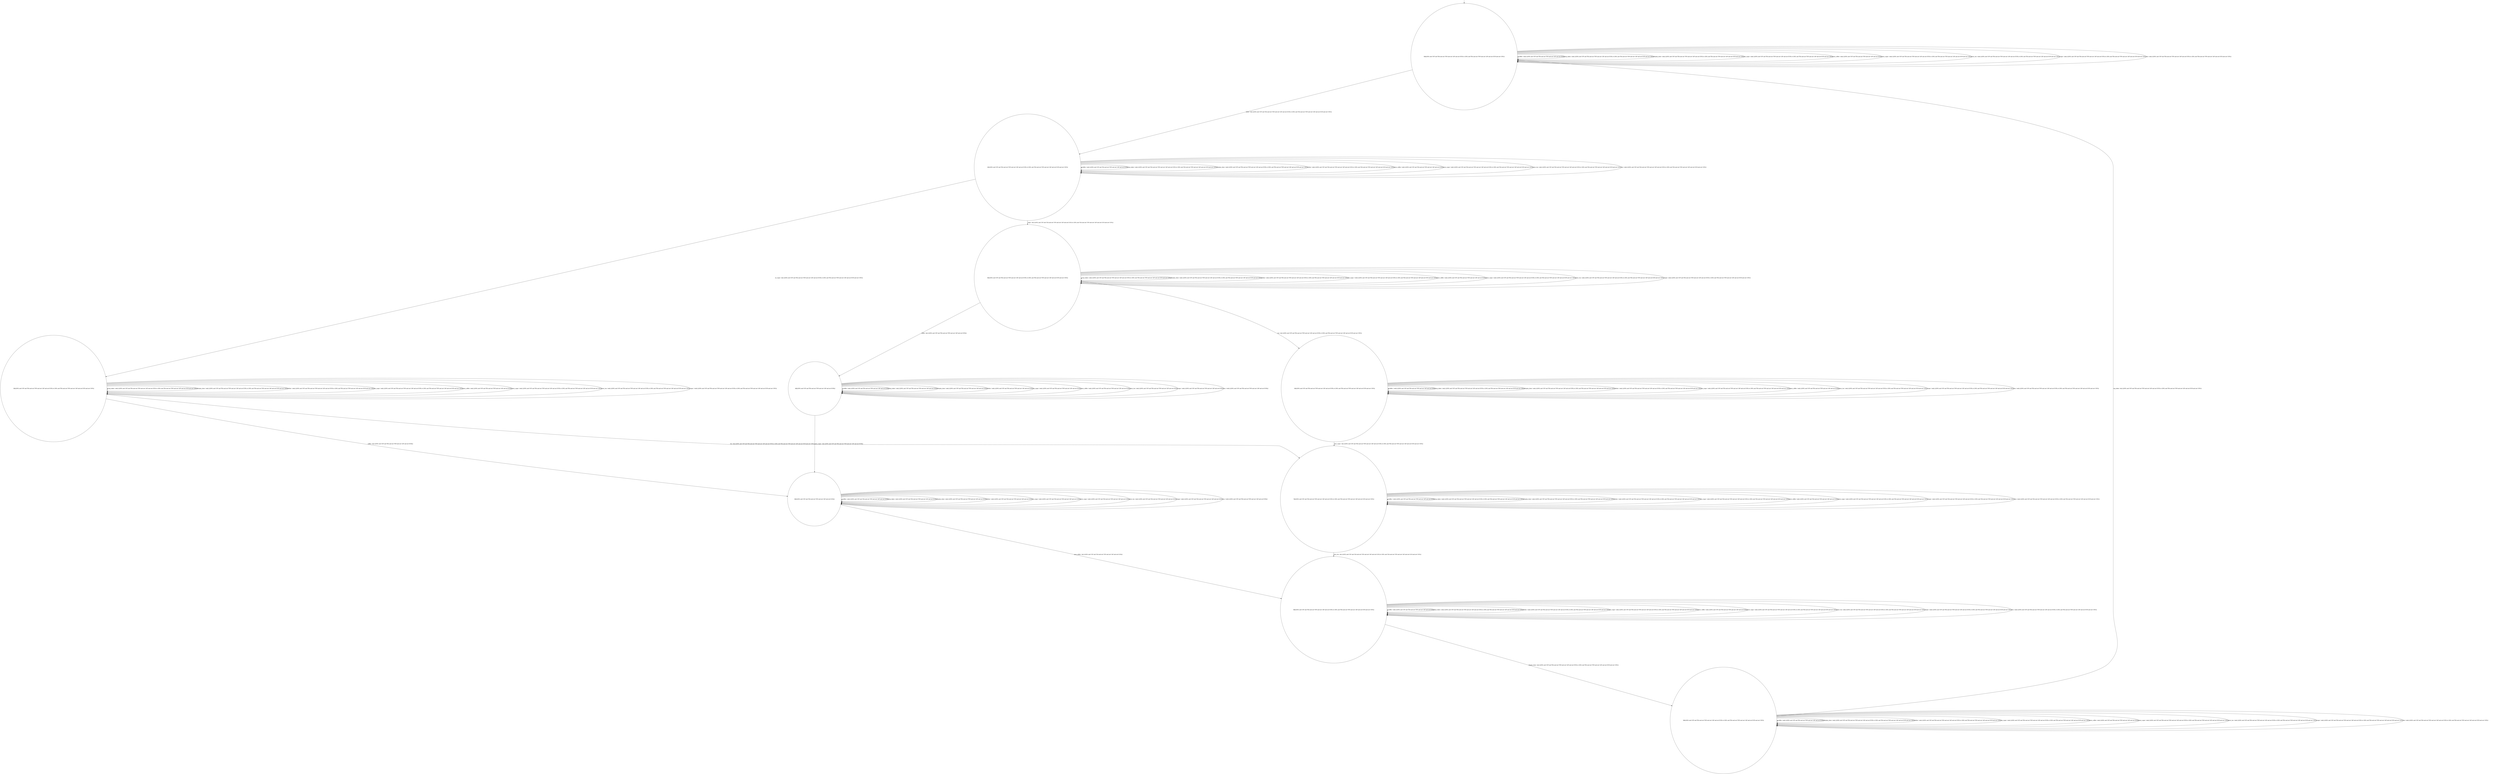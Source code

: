 digraph g {
	edge [lblstyle="above, sloped"];
	s0 [shape="circle" label="0@[((DOL and COF and TEA and not TON and not CAP and not EUR) or (DOL and TEA and not TON and not CAP and not EUR and not COF))]"];
	s1 [shape="circle" label="1@[((DOL and COF and TEA and not TON and not CAP and not EUR) or (DOL and TEA and not TON and not CAP and not EUR and not COF))]"];
	s2 [shape="circle" label="2@[((DOL and COF and TEA and not TON and not CAP and not EUR) or (DOL and TEA and not TON and not CAP and not EUR and not COF))]"];
	s3 [shape="circle" label="3@[((DOL and COF and TEA and not TON and not CAP and not EUR) or (DOL and TEA and not TON and not CAP and not EUR and not COF))]"];
	s4 [shape="circle" label="4@[((DOL and COF and TEA and not TON and not CAP and not EUR))]"];
	s5 [shape="circle" label="5@[((DOL and COF and TEA and not TON and not CAP and not EUR) or (DOL and TEA and not TON and not CAP and not EUR and not COF))]"];
	s6 [shape="circle" label="6@[((DOL and COF and TEA and not TON and not CAP and not EUR))]"];
	s7 [shape="circle" label="7@[((DOL and COF and TEA and not TON and not CAP and not EUR) or (DOL and TEA and not TON and not CAP and not EUR and not COF))]"];
	s8 [shape="circle" label="8@[((DOL and COF and TEA and not TON and not CAP and not EUR) or (DOL and TEA and not TON and not CAP and not EUR and not COF))]"];
	s9 [shape="circle" label="9@[((DOL and COF and TEA and not TON and not CAP and not EUR) or (DOL and TEA and not TON and not CAP and not EUR and not COF))]"];
	s0 -> s0 [label="coffee / nok() [((DOL and COF and TEA and not TON and not CAP and not EUR))]"];
	s0 -> s0 [label="cup_taken / nok() [((DOL and COF and TEA and not TON and not CAP and not EUR) or (DOL and TEA and not TON and not CAP and not EUR and not COF))]"];
	s0 -> s0 [label="display_done / nok() [((DOL and COF and TEA and not TON and not CAP and not EUR) or (DOL and TEA and not TON and not CAP and not EUR and not COF))]"];
	s0 -> s1 [label="dollar / ok() [((DOL and COF and TEA and not TON and not CAP and not EUR) or (DOL and TEA and not TON and not CAP and not EUR and not COF))]"];
	s0 -> s0 [label="no_sugar / nok() [((DOL and COF and TEA and not TON and not CAP and not EUR) or (DOL and TEA and not TON and not CAP and not EUR and not COF))]"];
	s0 -> s0 [label="pour_coffee / nok() [((DOL and COF and TEA and not TON and not CAP and not EUR))]"];
	s0 -> s0 [label="pour_sugar / nok() [((DOL and COF and TEA and not TON and not CAP and not EUR) or (DOL and TEA and not TON and not CAP and not EUR and not COF))]"];
	s0 -> s0 [label="pour_tea / nok() [((DOL and COF and TEA and not TON and not CAP and not EUR) or (DOL and TEA and not TON and not CAP and not EUR and not COF))]"];
	s0 -> s0 [label="sugar / nok() [((DOL and COF and TEA and not TON and not CAP and not EUR) or (DOL and TEA and not TON and not CAP and not EUR and not COF))]"];
	s0 -> s0 [label="tea / nok() [((DOL and COF and TEA and not TON and not CAP and not EUR) or (DOL and TEA and not TON and not CAP and not EUR and not COF))]"];
	s1 -> s1 [label="coffee / nok() [((DOL and COF and TEA and not TON and not CAP and not EUR))]"];
	s1 -> s1 [label="cup_taken / nok() [((DOL and COF and TEA and not TON and not CAP and not EUR) or (DOL and TEA and not TON and not CAP and not EUR and not COF))]"];
	s1 -> s1 [label="display_done / nok() [((DOL and COF and TEA and not TON and not CAP and not EUR) or (DOL and TEA and not TON and not CAP and not EUR and not COF))]"];
	s1 -> s1 [label="dollar / nok() [((DOL and COF and TEA and not TON and not CAP and not EUR) or (DOL and TEA and not TON and not CAP and not EUR and not COF))]"];
	s1 -> s2 [label="no_sugar / ok() [((DOL and COF and TEA and not TON and not CAP and not EUR) or (DOL and TEA and not TON and not CAP and not EUR and not COF))]"];
	s1 -> s1 [label="pour_coffee / nok() [((DOL and COF and TEA and not TON and not CAP and not EUR))]"];
	s1 -> s1 [label="pour_sugar / nok() [((DOL and COF and TEA and not TON and not CAP and not EUR) or (DOL and TEA and not TON and not CAP and not EUR and not COF))]"];
	s1 -> s1 [label="pour_tea / nok() [((DOL and COF and TEA and not TON and not CAP and not EUR) or (DOL and TEA and not TON and not CAP and not EUR and not COF))]"];
	s1 -> s3 [label="sugar / ok() [((DOL and COF and TEA and not TON and not CAP and not EUR) or (DOL and TEA and not TON and not CAP and not EUR and not COF))]"];
	s1 -> s1 [label="tea / nok() [((DOL and COF and TEA and not TON and not CAP and not EUR) or (DOL and TEA and not TON and not CAP and not EUR and not COF))]"];
	s2 -> s6 [label="coffee / ok() [((DOL and COF and TEA and not TON and not CAP and not EUR))]"];
	s2 -> s2 [label="cup_taken / nok() [((DOL and COF and TEA and not TON and not CAP and not EUR) or (DOL and TEA and not TON and not CAP and not EUR and not COF))]"];
	s2 -> s2 [label="display_done / nok() [((DOL and COF and TEA and not TON and not CAP and not EUR) or (DOL and TEA and not TON and not CAP and not EUR and not COF))]"];
	s2 -> s2 [label="dollar / nok() [((DOL and COF and TEA and not TON and not CAP and not EUR) or (DOL and TEA and not TON and not CAP and not EUR and not COF))]"];
	s2 -> s2 [label="no_sugar / nok() [((DOL and COF and TEA and not TON and not CAP and not EUR) or (DOL and TEA and not TON and not CAP and not EUR and not COF))]"];
	s2 -> s2 [label="pour_coffee / nok() [((DOL and COF and TEA and not TON and not CAP and not EUR))]"];
	s2 -> s2 [label="pour_sugar / nok() [((DOL and COF and TEA and not TON and not CAP and not EUR) or (DOL and TEA and not TON and not CAP and not EUR and not COF))]"];
	s2 -> s2 [label="pour_tea / nok() [((DOL and COF and TEA and not TON and not CAP and not EUR) or (DOL and TEA and not TON and not CAP and not EUR and not COF))]"];
	s2 -> s2 [label="sugar / void() [((DOL and COF and TEA and not TON and not CAP and not EUR) or (DOL and TEA and not TON and not CAP and not EUR and not COF))]"];
	s2 -> s7 [label="tea / ok() [((DOL and COF and TEA and not TON and not CAP and not EUR) or (DOL and TEA and not TON and not CAP and not EUR and not COF))]"];
	s3 -> s4 [label="coffee / ok() [((DOL and COF and TEA and not TON and not CAP and not EUR))]"];
	s3 -> s3 [label="cup_taken / nok() [((DOL and COF and TEA and not TON and not CAP and not EUR) or (DOL and TEA and not TON and not CAP and not EUR and not COF))]"];
	s3 -> s3 [label="display_done / nok() [((DOL and COF and TEA and not TON and not CAP and not EUR) or (DOL and TEA and not TON and not CAP and not EUR and not COF))]"];
	s3 -> s3 [label="dollar / nok() [((DOL and COF and TEA and not TON and not CAP and not EUR) or (DOL and TEA and not TON and not CAP and not EUR and not COF))]"];
	s3 -> s3 [label="no_sugar / void() [((DOL and COF and TEA and not TON and not CAP and not EUR) or (DOL and TEA and not TON and not CAP and not EUR and not COF))]"];
	s3 -> s3 [label="pour_coffee / nok() [((DOL and COF and TEA and not TON and not CAP and not EUR))]"];
	s3 -> s3 [label="pour_sugar / nok() [((DOL and COF and TEA and not TON and not CAP and not EUR) or (DOL and TEA and not TON and not CAP and not EUR and not COF))]"];
	s3 -> s3 [label="pour_tea / nok() [((DOL and COF and TEA and not TON and not CAP and not EUR) or (DOL and TEA and not TON and not CAP and not EUR and not COF))]"];
	s3 -> s3 [label="sugar / nok() [((DOL and COF and TEA and not TON and not CAP and not EUR) or (DOL and TEA and not TON and not CAP and not EUR and not COF))]"];
	s3 -> s5 [label="tea / ok() [((DOL and COF and TEA and not TON and not CAP and not EUR) or (DOL and TEA and not TON and not CAP and not EUR and not COF))]"];
	s4 -> s4 [label="coffee / nok() [((DOL and COF and TEA and not TON and not CAP and not EUR))]"];
	s4 -> s4 [label="cup_taken / nok() [((DOL and COF and TEA and not TON and not CAP and not EUR))]"];
	s4 -> s4 [label="display_done / nok() [((DOL and COF and TEA and not TON and not CAP and not EUR))]"];
	s4 -> s4 [label="dollar / nok() [((DOL and COF and TEA and not TON and not CAP and not EUR))]"];
	s4 -> s4 [label="no_sugar / nok() [((DOL and COF and TEA and not TON and not CAP and not EUR))]"];
	s4 -> s4 [label="pour_coffee / nok() [((DOL and COF and TEA and not TON and not CAP and not EUR))]"];
	s4 -> s6 [label="pour_sugar / ok() [((DOL and COF and TEA and not TON and not CAP and not EUR))]"];
	s4 -> s4 [label="pour_tea / nok() [((DOL and COF and TEA and not TON and not CAP and not EUR))]"];
	s4 -> s4 [label="sugar / nok() [((DOL and COF and TEA and not TON and not CAP and not EUR))]"];
	s4 -> s4 [label="tea / void() [((DOL and COF and TEA and not TON and not CAP and not EUR))]"];
	s5 -> s5 [label="coffee / void() [((DOL and COF and TEA and not TON and not CAP and not EUR))]"];
	s5 -> s5 [label="cup_taken / nok() [((DOL and COF and TEA and not TON and not CAP and not EUR) or (DOL and TEA and not TON and not CAP and not EUR and not COF))]"];
	s5 -> s5 [label="display_done / nok() [((DOL and COF and TEA and not TON and not CAP and not EUR) or (DOL and TEA and not TON and not CAP and not EUR and not COF))]"];
	s5 -> s5 [label="dollar / nok() [((DOL and COF and TEA and not TON and not CAP and not EUR) or (DOL and TEA and not TON and not CAP and not EUR and not COF))]"];
	s5 -> s5 [label="no_sugar / nok() [((DOL and COF and TEA and not TON and not CAP and not EUR) or (DOL and TEA and not TON and not CAP and not EUR and not COF))]"];
	s5 -> s5 [label="pour_coffee / nok() [((DOL and COF and TEA and not TON and not CAP and not EUR))]"];
	s5 -> s7 [label="pour_sugar / ok() [((DOL and COF and TEA and not TON and not CAP and not EUR) or (DOL and TEA and not TON and not CAP and not EUR and not COF))]"];
	s5 -> s5 [label="pour_tea / nok() [((DOL and COF and TEA and not TON and not CAP and not EUR) or (DOL and TEA and not TON and not CAP and not EUR and not COF))]"];
	s5 -> s5 [label="sugar / nok() [((DOL and COF and TEA and not TON and not CAP and not EUR) or (DOL and TEA and not TON and not CAP and not EUR and not COF))]"];
	s5 -> s5 [label="tea / nok() [((DOL and COF and TEA and not TON and not CAP and not EUR) or (DOL and TEA and not TON and not CAP and not EUR and not COF))]"];
	s6 -> s6 [label="coffee / nok() [((DOL and COF and TEA and not TON and not CAP and not EUR))]"];
	s6 -> s6 [label="cup_taken / nok() [((DOL and COF and TEA and not TON and not CAP and not EUR))]"];
	s6 -> s6 [label="display_done / nok() [((DOL and COF and TEA and not TON and not CAP and not EUR))]"];
	s6 -> s6 [label="dollar / nok() [((DOL and COF and TEA and not TON and not CAP and not EUR))]"];
	s6 -> s6 [label="no_sugar / nok() [((DOL and COF and TEA and not TON and not CAP and not EUR))]"];
	s6 -> s8 [label="pour_coffee / ok() [((DOL and COF and TEA and not TON and not CAP and not EUR))]"];
	s6 -> s6 [label="pour_sugar / nok() [((DOL and COF and TEA and not TON and not CAP and not EUR))]"];
	s6 -> s6 [label="pour_tea / nok() [((DOL and COF and TEA and not TON and not CAP and not EUR))]"];
	s6 -> s6 [label="sugar / nok() [((DOL and COF and TEA and not TON and not CAP and not EUR))]"];
	s6 -> s6 [label="tea / void() [((DOL and COF and TEA and not TON and not CAP and not EUR))]"];
	s7 -> s7 [label="coffee / void() [((DOL and COF and TEA and not TON and not CAP and not EUR))]"];
	s7 -> s7 [label="cup_taken / nok() [((DOL and COF and TEA and not TON and not CAP and not EUR) or (DOL and TEA and not TON and not CAP and not EUR and not COF))]"];
	s7 -> s7 [label="display_done / nok() [((DOL and COF and TEA and not TON and not CAP and not EUR) or (DOL and TEA and not TON and not CAP and not EUR and not COF))]"];
	s7 -> s7 [label="dollar / nok() [((DOL and COF and TEA and not TON and not CAP and not EUR) or (DOL and TEA and not TON and not CAP and not EUR and not COF))]"];
	s7 -> s7 [label="no_sugar / nok() [((DOL and COF and TEA and not TON and not CAP and not EUR) or (DOL and TEA and not TON and not CAP and not EUR and not COF))]"];
	s7 -> s7 [label="pour_coffee / nok() [((DOL and COF and TEA and not TON and not CAP and not EUR))]"];
	s7 -> s7 [label="pour_sugar / nok() [((DOL and COF and TEA and not TON and not CAP and not EUR) or (DOL and TEA and not TON and not CAP and not EUR and not COF))]"];
	s7 -> s8 [label="pour_tea / ok() [((DOL and COF and TEA and not TON and not CAP and not EUR) or (DOL and TEA and not TON and not CAP and not EUR and not COF))]"];
	s7 -> s7 [label="sugar / nok() [((DOL and COF and TEA and not TON and not CAP and not EUR) or (DOL and TEA and not TON and not CAP and not EUR and not COF))]"];
	s7 -> s7 [label="tea / nok() [((DOL and COF and TEA and not TON and not CAP and not EUR) or (DOL and TEA and not TON and not CAP and not EUR and not COF))]"];
	s8 -> s8 [label="coffee / nok() [((DOL and COF and TEA and not TON and not CAP and not EUR))]"];
	s8 -> s8 [label="cup_taken / nok() [((DOL and COF and TEA and not TON and not CAP and not EUR) or (DOL and TEA and not TON and not CAP and not EUR and not COF))]"];
	s8 -> s9 [label="display_done / ok() [((DOL and COF and TEA and not TON and not CAP and not EUR) or (DOL and TEA and not TON and not CAP and not EUR and not COF))]"];
	s8 -> s8 [label="dollar / nok() [((DOL and COF and TEA and not TON and not CAP and not EUR) or (DOL and TEA and not TON and not CAP and not EUR and not COF))]"];
	s8 -> s8 [label="no_sugar / nok() [((DOL and COF and TEA and not TON and not CAP and not EUR) or (DOL and TEA and not TON and not CAP and not EUR and not COF))]"];
	s8 -> s8 [label="pour_coffee / nok() [((DOL and COF and TEA and not TON and not CAP and not EUR))]"];
	s8 -> s8 [label="pour_sugar / nok() [((DOL and COF and TEA and not TON and not CAP and not EUR) or (DOL and TEA and not TON and not CAP and not EUR and not COF))]"];
	s8 -> s8 [label="pour_tea / nok() [((DOL and COF and TEA and not TON and not CAP and not EUR) or (DOL and TEA and not TON and not CAP and not EUR and not COF))]"];
	s8 -> s8 [label="sugar / nok() [((DOL and COF and TEA and not TON and not CAP and not EUR) or (DOL and TEA and not TON and not CAP and not EUR and not COF))]"];
	s8 -> s8 [label="tea / nok() [((DOL and COF and TEA and not TON and not CAP and not EUR) or (DOL and TEA and not TON and not CAP and not EUR and not COF))]"];
	s9 -> s9 [label="coffee / nok() [((DOL and COF and TEA and not TON and not CAP and not EUR))]"];
	s9 -> s0 [label="cup_taken / ok() [((DOL and COF and TEA and not TON and not CAP and not EUR) or (DOL and TEA and not TON and not CAP and not EUR and not COF))]"];
	s9 -> s9 [label="display_done / nok() [((DOL and COF and TEA and not TON and not CAP and not EUR) or (DOL and TEA and not TON and not CAP and not EUR and not COF))]"];
	s9 -> s9 [label="dollar / nok() [((DOL and COF and TEA and not TON and not CAP and not EUR) or (DOL and TEA and not TON and not CAP and not EUR and not COF))]"];
	s9 -> s9 [label="no_sugar / nok() [((DOL and COF and TEA and not TON and not CAP and not EUR) or (DOL and TEA and not TON and not CAP and not EUR and not COF))]"];
	s9 -> s9 [label="pour_coffee / nok() [((DOL and COF and TEA and not TON and not CAP and not EUR))]"];
	s9 -> s9 [label="pour_sugar / nok() [((DOL and COF and TEA and not TON and not CAP and not EUR) or (DOL and TEA and not TON and not CAP and not EUR and not COF))]"];
	s9 -> s9 [label="pour_tea / nok() [((DOL and COF and TEA and not TON and not CAP and not EUR) or (DOL and TEA and not TON and not CAP and not EUR and not COF))]"];
	s9 -> s9 [label="sugar / nok() [((DOL and COF and TEA and not TON and not CAP and not EUR) or (DOL and TEA and not TON and not CAP and not EUR and not COF))]"];
	s9 -> s9 [label="tea / nok() [((DOL and COF and TEA and not TON and not CAP and not EUR) or (DOL and TEA and not TON and not CAP and not EUR and not COF))]"];
	__start0 [label="" shape="none" width="0" height="0"];
	__start0 -> s0;
}